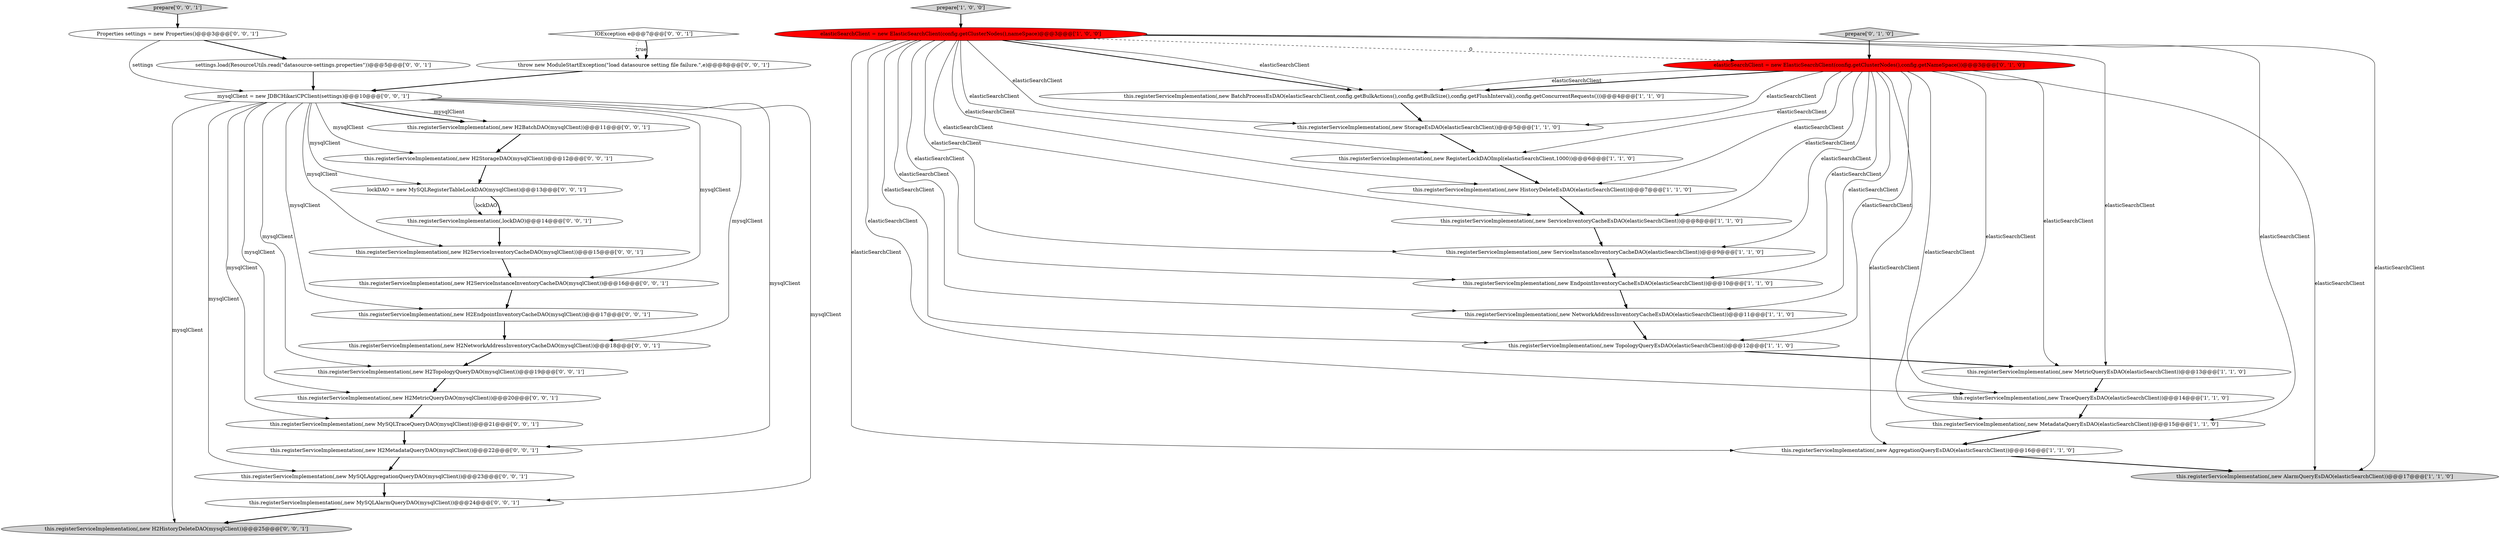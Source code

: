 digraph {
27 [style = filled, label = "this.registerServiceImplementation(,new H2StorageDAO(mysqlClient))@@@12@@@['0', '0', '1']", fillcolor = white, shape = ellipse image = "AAA0AAABBB3BBB"];
9 [style = filled, label = "this.registerServiceImplementation(,new StorageEsDAO(elasticSearchClient))@@@5@@@['1', '1', '0']", fillcolor = white, shape = ellipse image = "AAA0AAABBB1BBB"];
21 [style = filled, label = "this.registerServiceImplementation(,new H2HistoryDeleteDAO(mysqlClient))@@@25@@@['0', '0', '1']", fillcolor = lightgray, shape = ellipse image = "AAA0AAABBB3BBB"];
5 [style = filled, label = "this.registerServiceImplementation(,new MetricQueryEsDAO(elasticSearchClient))@@@13@@@['1', '1', '0']", fillcolor = white, shape = ellipse image = "AAA0AAABBB1BBB"];
24 [style = filled, label = "this.registerServiceImplementation(,new H2EndpointInventoryCacheDAO(mysqlClient))@@@17@@@['0', '0', '1']", fillcolor = white, shape = ellipse image = "AAA0AAABBB3BBB"];
34 [style = filled, label = "this.registerServiceImplementation(,new H2ServiceInventoryCacheDAO(mysqlClient))@@@15@@@['0', '0', '1']", fillcolor = white, shape = ellipse image = "AAA0AAABBB3BBB"];
16 [style = filled, label = "prepare['0', '1', '0']", fillcolor = lightgray, shape = diamond image = "AAA0AAABBB2BBB"];
35 [style = filled, label = "mysqlClient = new JDBCHikariCPClient(settings)@@@10@@@['0', '0', '1']", fillcolor = white, shape = ellipse image = "AAA0AAABBB3BBB"];
11 [style = filled, label = "this.registerServiceImplementation(,new HistoryDeleteEsDAO(elasticSearchClient))@@@7@@@['1', '1', '0']", fillcolor = white, shape = ellipse image = "AAA0AAABBB1BBB"];
3 [style = filled, label = "this.registerServiceImplementation(,new BatchProcessEsDAO(elasticSearchClient,config.getBulkActions(),config.getBulkSize(),config.getFlushInterval(),config.getConcurrentRequests()))@@@4@@@['1', '1', '0']", fillcolor = white, shape = ellipse image = "AAA0AAABBB1BBB"];
15 [style = filled, label = "this.registerServiceImplementation(,new ServiceInstanceInventoryCacheDAO(elasticSearchClient))@@@9@@@['1', '1', '0']", fillcolor = white, shape = ellipse image = "AAA0AAABBB1BBB"];
20 [style = filled, label = "this.registerServiceImplementation(,new H2NetworkAddressInventoryCacheDAO(mysqlClient))@@@18@@@['0', '0', '1']", fillcolor = white, shape = ellipse image = "AAA0AAABBB3BBB"];
12 [style = filled, label = "this.registerServiceImplementation(,new EndpointInventoryCacheEsDAO(elasticSearchClient))@@@10@@@['1', '1', '0']", fillcolor = white, shape = ellipse image = "AAA0AAABBB1BBB"];
8 [style = filled, label = "elasticSearchClient = new ElasticSearchClient(config.getClusterNodes(),nameSpace)@@@3@@@['1', '0', '0']", fillcolor = red, shape = ellipse image = "AAA1AAABBB1BBB"];
33 [style = filled, label = "this.registerServiceImplementation(,lockDAO)@@@14@@@['0', '0', '1']", fillcolor = white, shape = ellipse image = "AAA0AAABBB3BBB"];
6 [style = filled, label = "this.registerServiceImplementation(,new ServiceInventoryCacheEsDAO(elasticSearchClient))@@@8@@@['1', '1', '0']", fillcolor = white, shape = ellipse image = "AAA0AAABBB1BBB"];
14 [style = filled, label = "this.registerServiceImplementation(,new TraceQueryEsDAO(elasticSearchClient))@@@14@@@['1', '1', '0']", fillcolor = white, shape = ellipse image = "AAA0AAABBB1BBB"];
31 [style = filled, label = "this.registerServiceImplementation(,new H2MetricQueryDAO(mysqlClient))@@@20@@@['0', '0', '1']", fillcolor = white, shape = ellipse image = "AAA0AAABBB3BBB"];
19 [style = filled, label = "Properties settings = new Properties()@@@3@@@['0', '0', '1']", fillcolor = white, shape = ellipse image = "AAA0AAABBB3BBB"];
25 [style = filled, label = "this.registerServiceImplementation(,new MySQLAlarmQueryDAO(mysqlClient))@@@24@@@['0', '0', '1']", fillcolor = white, shape = ellipse image = "AAA0AAABBB3BBB"];
22 [style = filled, label = "this.registerServiceImplementation(,new MySQLTraceQueryDAO(mysqlClient))@@@21@@@['0', '0', '1']", fillcolor = white, shape = ellipse image = "AAA0AAABBB3BBB"];
30 [style = filled, label = "this.registerServiceImplementation(,new MySQLAggregationQueryDAO(mysqlClient))@@@23@@@['0', '0', '1']", fillcolor = white, shape = ellipse image = "AAA0AAABBB3BBB"];
4 [style = filled, label = "this.registerServiceImplementation(,new NetworkAddressInventoryCacheEsDAO(elasticSearchClient))@@@11@@@['1', '1', '0']", fillcolor = white, shape = ellipse image = "AAA0AAABBB1BBB"];
38 [style = filled, label = "this.registerServiceImplementation(,new H2BatchDAO(mysqlClient))@@@11@@@['0', '0', '1']", fillcolor = white, shape = ellipse image = "AAA0AAABBB3BBB"];
7 [style = filled, label = "this.registerServiceImplementation(,new TopologyQueryEsDAO(elasticSearchClient))@@@12@@@['1', '1', '0']", fillcolor = white, shape = ellipse image = "AAA0AAABBB1BBB"];
1 [style = filled, label = "this.registerServiceImplementation(,new RegisterLockDAOImpl(elasticSearchClient,1000))@@@6@@@['1', '1', '0']", fillcolor = white, shape = ellipse image = "AAA0AAABBB1BBB"];
36 [style = filled, label = "this.registerServiceImplementation(,new H2TopologyQueryDAO(mysqlClient))@@@19@@@['0', '0', '1']", fillcolor = white, shape = ellipse image = "AAA0AAABBB3BBB"];
0 [style = filled, label = "this.registerServiceImplementation(,new AggregationQueryEsDAO(elasticSearchClient))@@@16@@@['1', '1', '0']", fillcolor = white, shape = ellipse image = "AAA0AAABBB1BBB"];
13 [style = filled, label = "this.registerServiceImplementation(,new MetadataQueryEsDAO(elasticSearchClient))@@@15@@@['1', '1', '0']", fillcolor = white, shape = ellipse image = "AAA0AAABBB1BBB"];
18 [style = filled, label = "lockDAO = new MySQLRegisterTableLockDAO(mysqlClient)@@@13@@@['0', '0', '1']", fillcolor = white, shape = ellipse image = "AAA0AAABBB3BBB"];
28 [style = filled, label = "prepare['0', '0', '1']", fillcolor = lightgray, shape = diamond image = "AAA0AAABBB3BBB"];
23 [style = filled, label = "IOException e@@@7@@@['0', '0', '1']", fillcolor = white, shape = diamond image = "AAA0AAABBB3BBB"];
10 [style = filled, label = "this.registerServiceImplementation(,new AlarmQueryEsDAO(elasticSearchClient))@@@17@@@['1', '1', '0']", fillcolor = lightgray, shape = ellipse image = "AAA0AAABBB1BBB"];
29 [style = filled, label = "settings.load(ResourceUtils.read(\"datasource-settings.properties\"))@@@5@@@['0', '0', '1']", fillcolor = white, shape = ellipse image = "AAA0AAABBB3BBB"];
17 [style = filled, label = "elasticSearchClient = new ElasticSearchClient(config.getClusterNodes(),config.getNameSpace())@@@3@@@['0', '1', '0']", fillcolor = red, shape = ellipse image = "AAA1AAABBB2BBB"];
26 [style = filled, label = "this.registerServiceImplementation(,new H2MetadataQueryDAO(mysqlClient))@@@22@@@['0', '0', '1']", fillcolor = white, shape = ellipse image = "AAA0AAABBB3BBB"];
37 [style = filled, label = "throw new ModuleStartException(\"load datasource setting file failure.\",e)@@@8@@@['0', '0', '1']", fillcolor = white, shape = ellipse image = "AAA0AAABBB3BBB"];
32 [style = filled, label = "this.registerServiceImplementation(,new H2ServiceInstanceInventoryCacheDAO(mysqlClient))@@@16@@@['0', '0', '1']", fillcolor = white, shape = ellipse image = "AAA0AAABBB3BBB"];
2 [style = filled, label = "prepare['1', '0', '0']", fillcolor = lightgray, shape = diamond image = "AAA0AAABBB1BBB"];
35->26 [style = solid, label="mysqlClient"];
22->26 [style = bold, label=""];
8->4 [style = solid, label="elasticSearchClient"];
27->18 [style = bold, label=""];
18->33 [style = solid, label="lockDAO"];
8->7 [style = solid, label="elasticSearchClient"];
31->22 [style = bold, label=""];
8->14 [style = solid, label="elasticSearchClient"];
35->36 [style = solid, label="mysqlClient"];
17->0 [style = solid, label="elasticSearchClient"];
35->38 [style = solid, label="mysqlClient"];
19->29 [style = bold, label=""];
35->32 [style = solid, label="mysqlClient"];
17->4 [style = solid, label="elasticSearchClient"];
11->6 [style = bold, label=""];
8->10 [style = solid, label="elasticSearchClient"];
17->6 [style = solid, label="elasticSearchClient"];
17->13 [style = solid, label="elasticSearchClient"];
35->24 [style = solid, label="mysqlClient"];
8->3 [style = bold, label=""];
18->33 [style = bold, label=""];
36->31 [style = bold, label=""];
38->27 [style = bold, label=""];
8->12 [style = solid, label="elasticSearchClient"];
8->9 [style = solid, label="elasticSearchClient"];
30->25 [style = bold, label=""];
35->18 [style = solid, label="mysqlClient"];
8->1 [style = solid, label="elasticSearchClient"];
16->17 [style = bold, label=""];
5->14 [style = bold, label=""];
17->14 [style = solid, label="elasticSearchClient"];
8->6 [style = solid, label="elasticSearchClient"];
8->5 [style = solid, label="elasticSearchClient"];
35->21 [style = solid, label="mysqlClient"];
4->7 [style = bold, label=""];
6->15 [style = bold, label=""];
17->7 [style = solid, label="elasticSearchClient"];
35->27 [style = solid, label="mysqlClient"];
1->11 [style = bold, label=""];
26->30 [style = bold, label=""];
24->20 [style = bold, label=""];
3->9 [style = bold, label=""];
8->11 [style = solid, label="elasticSearchClient"];
8->13 [style = solid, label="elasticSearchClient"];
23->37 [style = dotted, label="true"];
35->22 [style = solid, label="mysqlClient"];
17->12 [style = solid, label="elasticSearchClient"];
35->31 [style = solid, label="mysqlClient"];
7->5 [style = bold, label=""];
35->20 [style = solid, label="mysqlClient"];
0->10 [style = bold, label=""];
23->37 [style = bold, label=""];
12->4 [style = bold, label=""];
17->15 [style = solid, label="elasticSearchClient"];
17->5 [style = solid, label="elasticSearchClient"];
17->10 [style = solid, label="elasticSearchClient"];
17->11 [style = solid, label="elasticSearchClient"];
17->9 [style = solid, label="elasticSearchClient"];
35->30 [style = solid, label="mysqlClient"];
35->25 [style = solid, label="mysqlClient"];
17->3 [style = bold, label=""];
28->19 [style = bold, label=""];
8->15 [style = solid, label="elasticSearchClient"];
19->35 [style = solid, label="settings"];
17->3 [style = solid, label="elasticSearchClient"];
17->1 [style = solid, label="elasticSearchClient"];
34->32 [style = bold, label=""];
15->12 [style = bold, label=""];
8->17 [style = dashed, label="0"];
35->38 [style = bold, label=""];
29->35 [style = bold, label=""];
35->34 [style = solid, label="mysqlClient"];
14->13 [style = bold, label=""];
37->35 [style = bold, label=""];
9->1 [style = bold, label=""];
8->0 [style = solid, label="elasticSearchClient"];
8->3 [style = solid, label="elasticSearchClient"];
32->24 [style = bold, label=""];
33->34 [style = bold, label=""];
20->36 [style = bold, label=""];
25->21 [style = bold, label=""];
2->8 [style = bold, label=""];
13->0 [style = bold, label=""];
}

